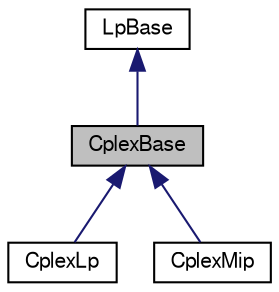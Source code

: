 digraph "CplexBase"
{
 // LATEX_PDF_SIZE
  edge [fontname="FreeSans",fontsize="10",labelfontname="FreeSans",labelfontsize="10"];
  node [fontname="FreeSans",fontsize="10",shape=record];
  Node0 [label="CplexBase",height=0.2,width=0.4,color="black", fillcolor="grey75", style="filled", fontcolor="black",tooltip="Base interface for the CPLEX LP and MIP solver."];
  Node1 -> Node0 [dir="back",color="midnightblue",fontsize="10",style="solid",fontname="FreeSans"];
  Node1 [label="LpBase",height=0.2,width=0.4,color="black", fillcolor="white", style="filled",URL="$a03077.html",tooltip="Common base class for LP and MIP solvers."];
  Node0 -> Node2 [dir="back",color="midnightblue",fontsize="10",style="solid",fontname="FreeSans"];
  Node2 [label="CplexLp",height=0.2,width=0.4,color="black", fillcolor="white", style="filled",URL="$a01917.html",tooltip="Interface for the CPLEX LP solver."];
  Node0 -> Node3 [dir="back",color="midnightblue",fontsize="10",style="solid",fontname="FreeSans"];
  Node3 [label="CplexMip",height=0.2,width=0.4,color="black", fillcolor="white", style="filled",URL="$a01921.html",tooltip="Interface for the CPLEX MIP solver."];
}
